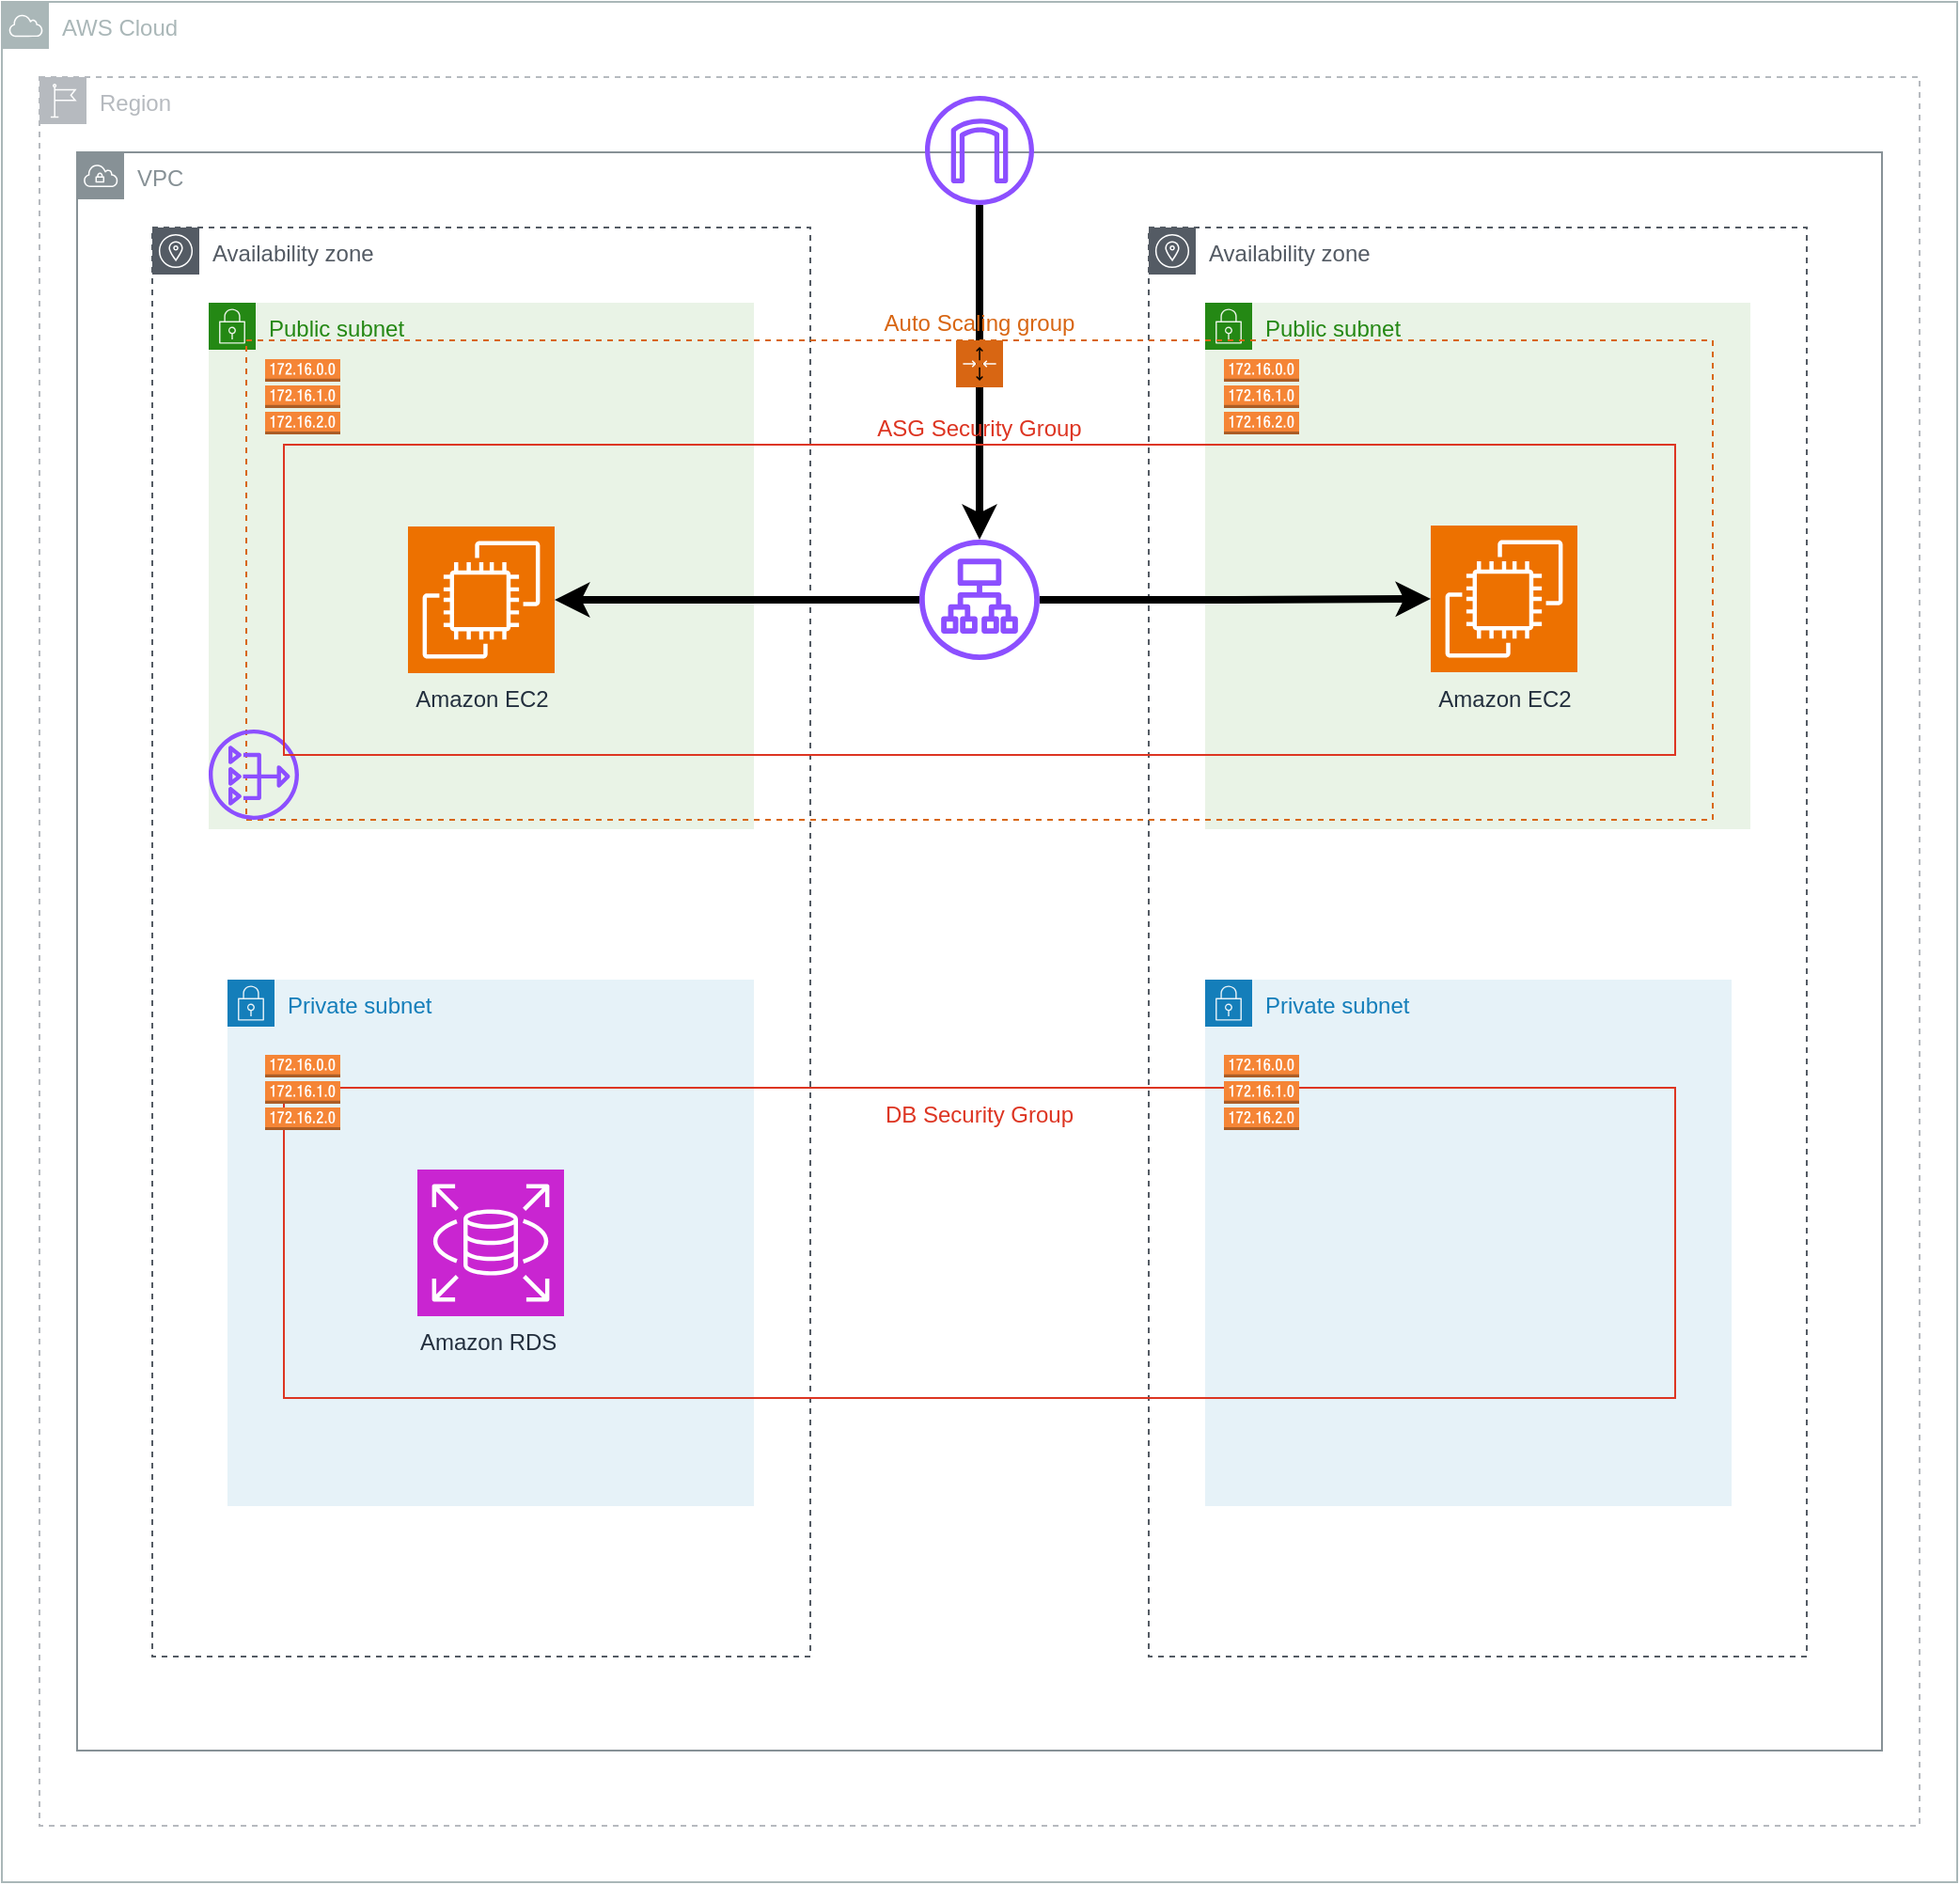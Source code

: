 <mxfile version="22.0.8" type="github">
  <diagram name="Page-1" id="rE8sVuk-iRvd7-aMRYFy">
    <mxGraphModel dx="2440" dy="1362" grid="1" gridSize="10" guides="1" tooltips="1" connect="1" arrows="1" fold="1" page="0" pageScale="1" pageWidth="827" pageHeight="1169" math="0" shadow="0">
      <root>
        <mxCell id="0" />
        <mxCell id="1" parent="0" />
        <mxCell id="12xtptjol5NvTHZO246h-39" value="" style="group;strokeWidth=4;" vertex="1" connectable="0" parent="1">
          <mxGeometry x="210" y="90" width="1030" height="1000" as="geometry" />
        </mxCell>
        <mxCell id="12xtptjol5NvTHZO246h-2" value="AWS Cloud" style="sketch=0;outlineConnect=0;gradientColor=none;html=1;whiteSpace=wrap;fontSize=12;fontStyle=0;shape=mxgraph.aws4.group;grIcon=mxgraph.aws4.group_aws_cloud;strokeColor=#AAB7B8;fillColor=none;verticalAlign=top;align=left;spacingLeft=30;fontColor=#AAB7B8;dashed=0;" vertex="1" parent="12xtptjol5NvTHZO246h-39">
          <mxGeometry x="-10" width="1040" height="1000" as="geometry" />
        </mxCell>
        <mxCell id="12xtptjol5NvTHZO246h-4" value="Availability zone" style="sketch=0;outlineConnect=0;gradientColor=none;html=1;whiteSpace=wrap;fontSize=12;fontStyle=0;shape=mxgraph.aws4.group;grIcon=mxgraph.aws4.group_availability_zone;strokeColor=#545B64;fillColor=none;verticalAlign=top;align=left;spacingLeft=30;fontColor=#545B64;dashed=1;" vertex="1" parent="12xtptjol5NvTHZO246h-39">
          <mxGeometry x="70" y="120" width="350" height="760" as="geometry" />
        </mxCell>
        <mxCell id="12xtptjol5NvTHZO246h-3" value="VPC" style="sketch=0;outlineConnect=0;gradientColor=none;html=1;whiteSpace=wrap;fontSize=12;fontStyle=0;shape=mxgraph.aws4.group;grIcon=mxgraph.aws4.group_vpc;strokeColor=#879196;fillColor=none;verticalAlign=top;align=left;spacingLeft=30;fontColor=#879196;dashed=0;" vertex="1" parent="12xtptjol5NvTHZO246h-39">
          <mxGeometry x="30" y="80" width="960" height="850" as="geometry" />
        </mxCell>
        <mxCell id="12xtptjol5NvTHZO246h-5" value="Availability zone" style="sketch=0;outlineConnect=0;gradientColor=none;html=1;whiteSpace=wrap;fontSize=12;fontStyle=0;shape=mxgraph.aws4.group;grIcon=mxgraph.aws4.group_availability_zone;strokeColor=#545B64;fillColor=none;verticalAlign=top;align=left;spacingLeft=30;fontColor=#545B64;dashed=1;" vertex="1" parent="12xtptjol5NvTHZO246h-39">
          <mxGeometry x="600" y="120" width="350" height="760" as="geometry" />
        </mxCell>
        <mxCell id="12xtptjol5NvTHZO246h-12" value="Public subnet" style="points=[[0,0],[0.25,0],[0.5,0],[0.75,0],[1,0],[1,0.25],[1,0.5],[1,0.75],[1,1],[0.75,1],[0.5,1],[0.25,1],[0,1],[0,0.75],[0,0.5],[0,0.25]];outlineConnect=0;gradientColor=none;html=1;whiteSpace=wrap;fontSize=12;fontStyle=0;container=1;pointerEvents=0;collapsible=0;recursiveResize=0;shape=mxgraph.aws4.group;grIcon=mxgraph.aws4.group_security_group;grStroke=0;strokeColor=#248814;fillColor=#E9F3E6;verticalAlign=top;align=left;spacingLeft=30;fontColor=#248814;dashed=0;" vertex="1" parent="12xtptjol5NvTHZO246h-39">
          <mxGeometry x="100" y="160" width="290" height="280" as="geometry" />
        </mxCell>
        <mxCell id="12xtptjol5NvTHZO246h-13" value="Public subnet" style="points=[[0,0],[0.25,0],[0.5,0],[0.75,0],[1,0],[1,0.25],[1,0.5],[1,0.75],[1,1],[0.75,1],[0.5,1],[0.25,1],[0,1],[0,0.75],[0,0.5],[0,0.25]];outlineConnect=0;gradientColor=none;html=1;whiteSpace=wrap;fontSize=12;fontStyle=0;container=1;pointerEvents=0;collapsible=0;recursiveResize=0;shape=mxgraph.aws4.group;grIcon=mxgraph.aws4.group_security_group;grStroke=0;strokeColor=#248814;fillColor=#E9F3E6;verticalAlign=top;align=left;spacingLeft=30;fontColor=#248814;dashed=0;" vertex="1" parent="12xtptjol5NvTHZO246h-39">
          <mxGeometry x="630" y="160" width="290" height="280" as="geometry" />
        </mxCell>
        <mxCell id="12xtptjol5NvTHZO246h-16" value="Private subnet" style="points=[[0,0],[0.25,0],[0.5,0],[0.75,0],[1,0],[1,0.25],[1,0.5],[1,0.75],[1,1],[0.75,1],[0.5,1],[0.25,1],[0,1],[0,0.75],[0,0.5],[0,0.25]];outlineConnect=0;gradientColor=none;html=1;whiteSpace=wrap;fontSize=12;fontStyle=0;container=1;pointerEvents=0;collapsible=0;recursiveResize=0;shape=mxgraph.aws4.group;grIcon=mxgraph.aws4.group_security_group;grStroke=0;strokeColor=#147EBA;fillColor=#E6F2F8;verticalAlign=top;align=left;spacingLeft=30;fontColor=#147EBA;dashed=0;" vertex="1" parent="12xtptjol5NvTHZO246h-39">
          <mxGeometry x="110" y="520" width="280" height="280" as="geometry" />
        </mxCell>
        <mxCell id="12xtptjol5NvTHZO246h-17" value="Private subnet" style="points=[[0,0],[0.25,0],[0.5,0],[0.75,0],[1,0],[1,0.25],[1,0.5],[1,0.75],[1,1],[0.75,1],[0.5,1],[0.25,1],[0,1],[0,0.75],[0,0.5],[0,0.25]];outlineConnect=0;gradientColor=none;html=1;whiteSpace=wrap;fontSize=12;fontStyle=0;container=1;pointerEvents=0;collapsible=0;recursiveResize=0;shape=mxgraph.aws4.group;grIcon=mxgraph.aws4.group_security_group;grStroke=0;strokeColor=#147EBA;fillColor=#E6F2F8;verticalAlign=top;align=left;spacingLeft=30;fontColor=#147EBA;dashed=0;" vertex="1" parent="12xtptjol5NvTHZO246h-39">
          <mxGeometry x="630" y="520" width="280" height="280" as="geometry" />
        </mxCell>
        <mxCell id="12xtptjol5NvTHZO246h-41" value="Region" style="sketch=0;outlineConnect=0;gradientColor=none;html=1;whiteSpace=wrap;fontSize=12;fontStyle=0;shape=mxgraph.aws4.group;grIcon=mxgraph.aws4.group_region;strokeColor=#B6BABF;fillColor=none;verticalAlign=top;align=left;spacingLeft=30;fontColor=#B6BABF;dashed=1;" vertex="1" parent="12xtptjol5NvTHZO246h-39">
          <mxGeometry x="10" y="40" width="1000" height="930" as="geometry" />
        </mxCell>
        <mxCell id="12xtptjol5NvTHZO246h-55" style="edgeStyle=orthogonalEdgeStyle;rounded=0;orthogonalLoop=1;jettySize=auto;html=1;strokeWidth=4;" edge="1" parent="12xtptjol5NvTHZO246h-39" source="12xtptjol5NvTHZO246h-42" target="12xtptjol5NvTHZO246h-43">
          <mxGeometry relative="1" as="geometry" />
        </mxCell>
        <mxCell id="12xtptjol5NvTHZO246h-42" value="" style="sketch=0;outlineConnect=0;fontColor=#232F3E;gradientColor=none;fillColor=#8C4FFF;strokeColor=none;dashed=0;verticalLabelPosition=bottom;verticalAlign=top;align=center;html=1;fontSize=12;fontStyle=0;aspect=fixed;pointerEvents=1;shape=mxgraph.aws4.internet_gateway;" vertex="1" parent="12xtptjol5NvTHZO246h-39">
          <mxGeometry x="481" y="50" width="58" height="58" as="geometry" />
        </mxCell>
        <mxCell id="12xtptjol5NvTHZO246h-44" value="Auto Scaling group" style="points=[[0,0],[0.25,0],[0.5,0],[0.75,0],[1,0],[1,0.25],[1,0.5],[1,0.75],[1,1],[0.75,1],[0.5,1],[0.25,1],[0,1],[0,0.75],[0,0.5],[0,0.25]];outlineConnect=0;gradientColor=none;html=1;whiteSpace=wrap;fontSize=12;fontStyle=0;container=1;pointerEvents=0;collapsible=0;recursiveResize=0;shape=mxgraph.aws4.groupCenter;grIcon=mxgraph.aws4.group_auto_scaling_group;grStroke=1;strokeColor=#D86613;fillColor=none;verticalAlign=bottom;align=center;fontColor=#D86613;dashed=1;spacingTop=25;labelPosition=center;verticalLabelPosition=top;" vertex="1" parent="12xtptjol5NvTHZO246h-39">
          <mxGeometry x="120" y="180" width="780" height="255" as="geometry" />
        </mxCell>
        <mxCell id="12xtptjol5NvTHZO246h-47" value="Amazon EC2" style="sketch=0;points=[[0,0,0],[0.25,0,0],[0.5,0,0],[0.75,0,0],[1,0,0],[0,1,0],[0.25,1,0],[0.5,1,0],[0.75,1,0],[1,1,0],[0,0.25,0],[0,0.5,0],[0,0.75,0],[1,0.25,0],[1,0.5,0],[1,0.75,0]];outlineConnect=0;fontColor=#232F3E;fillColor=#ED7100;strokeColor=#ffffff;dashed=0;verticalLabelPosition=bottom;verticalAlign=top;align=center;html=1;fontSize=12;fontStyle=0;aspect=fixed;shape=mxgraph.aws4.resourceIcon;resIcon=mxgraph.aws4.ec2;" vertex="1" parent="12xtptjol5NvTHZO246h-44">
          <mxGeometry x="86" y="99" width="78" height="78" as="geometry" />
        </mxCell>
        <mxCell id="12xtptjol5NvTHZO246h-48" value="Amazon EC2" style="sketch=0;points=[[0,0,0],[0.25,0,0],[0.5,0,0],[0.75,0,0],[1,0,0],[0,1,0],[0.25,1,0],[0.5,1,0],[0.75,1,0],[1,1,0],[0,0.25,0],[0,0.5,0],[0,0.75,0],[1,0.25,0],[1,0.5,0],[1,0.75,0]];outlineConnect=0;fontColor=#232F3E;fillColor=#ED7100;strokeColor=#ffffff;dashed=0;verticalLabelPosition=bottom;verticalAlign=top;align=center;html=1;fontSize=12;fontStyle=0;aspect=fixed;shape=mxgraph.aws4.resourceIcon;resIcon=mxgraph.aws4.ec2;" vertex="1" parent="12xtptjol5NvTHZO246h-44">
          <mxGeometry x="630" y="98.5" width="78" height="78" as="geometry" />
        </mxCell>
        <mxCell id="12xtptjol5NvTHZO246h-52" value="" style="sketch=0;outlineConnect=0;fontColor=#232F3E;gradientColor=none;fillColor=#8C4FFF;strokeColor=none;dashed=0;verticalLabelPosition=bottom;verticalAlign=top;align=center;html=1;fontSize=12;fontStyle=0;aspect=fixed;pointerEvents=1;shape=mxgraph.aws4.nat_gateway;" vertex="1" parent="12xtptjol5NvTHZO246h-44">
          <mxGeometry x="-20" y="207" width="48" height="48" as="geometry" />
        </mxCell>
        <mxCell id="12xtptjol5NvTHZO246h-49" value="DB Security Group" style="fillColor=none;strokeColor=#DD3522;verticalAlign=top;fontStyle=0;fontColor=#DD3522;whiteSpace=wrap;html=1;" vertex="1" parent="12xtptjol5NvTHZO246h-39">
          <mxGeometry x="140" y="577.5" width="740" height="165" as="geometry" />
        </mxCell>
        <mxCell id="12xtptjol5NvTHZO246h-50" value="Amazon RDS&amp;nbsp;" style="sketch=0;points=[[0,0,0],[0.25,0,0],[0.5,0,0],[0.75,0,0],[1,0,0],[0,1,0],[0.25,1,0],[0.5,1,0],[0.75,1,0],[1,1,0],[0,0.25,0],[0,0.5,0],[0,0.75,0],[1,0.25,0],[1,0.5,0],[1,0.75,0]];outlineConnect=0;fontColor=#232F3E;fillColor=#C925D1;strokeColor=#ffffff;dashed=0;verticalLabelPosition=bottom;verticalAlign=top;align=center;html=1;fontSize=12;fontStyle=0;aspect=fixed;shape=mxgraph.aws4.resourceIcon;resIcon=mxgraph.aws4.rds;" vertex="1" parent="12xtptjol5NvTHZO246h-39">
          <mxGeometry x="211" y="621" width="78" height="78" as="geometry" />
        </mxCell>
        <mxCell id="12xtptjol5NvTHZO246h-58" style="edgeStyle=orthogonalEdgeStyle;rounded=0;orthogonalLoop=1;jettySize=auto;html=1;strokeWidth=4;" edge="1" parent="12xtptjol5NvTHZO246h-39" source="12xtptjol5NvTHZO246h-43" target="12xtptjol5NvTHZO246h-47">
          <mxGeometry relative="1" as="geometry" />
        </mxCell>
        <mxCell id="12xtptjol5NvTHZO246h-59" style="edgeStyle=orthogonalEdgeStyle;rounded=0;orthogonalLoop=1;jettySize=auto;html=1;strokeWidth=4;" edge="1" parent="12xtptjol5NvTHZO246h-39" source="12xtptjol5NvTHZO246h-43" target="12xtptjol5NvTHZO246h-48">
          <mxGeometry relative="1" as="geometry" />
        </mxCell>
        <mxCell id="12xtptjol5NvTHZO246h-43" value="" style="sketch=0;outlineConnect=0;fontColor=#232F3E;gradientColor=none;fillColor=#8C4FFF;strokeColor=none;dashed=0;verticalLabelPosition=bottom;verticalAlign=top;align=center;html=1;fontSize=12;fontStyle=0;aspect=fixed;pointerEvents=1;shape=mxgraph.aws4.application_load_balancer;" vertex="1" parent="12xtptjol5NvTHZO246h-39">
          <mxGeometry x="478" y="286" width="64" height="64" as="geometry" />
        </mxCell>
        <mxCell id="12xtptjol5NvTHZO246h-46" value="ASG Security Group&lt;br&gt;" style="fillColor=none;strokeColor=#DD3522;verticalAlign=bottom;fontStyle=0;fontColor=#DD3522;whiteSpace=wrap;html=1;labelPosition=center;verticalLabelPosition=top;align=center;" vertex="1" parent="12xtptjol5NvTHZO246h-39">
          <mxGeometry x="140" y="235.5" width="740" height="165" as="geometry" />
        </mxCell>
        <mxCell id="12xtptjol5NvTHZO246h-60" value="" style="outlineConnect=0;dashed=0;verticalLabelPosition=bottom;verticalAlign=top;align=center;html=1;shape=mxgraph.aws3.route_table;fillColor=#F58536;gradientColor=none;" vertex="1" parent="12xtptjol5NvTHZO246h-39">
          <mxGeometry x="130" y="190" width="40" height="40" as="geometry" />
        </mxCell>
        <mxCell id="12xtptjol5NvTHZO246h-61" value="" style="outlineConnect=0;dashed=0;verticalLabelPosition=bottom;verticalAlign=top;align=center;html=1;shape=mxgraph.aws3.route_table;fillColor=#F58536;gradientColor=none;" vertex="1" parent="12xtptjol5NvTHZO246h-39">
          <mxGeometry x="640" y="190" width="40" height="40" as="geometry" />
        </mxCell>
        <mxCell id="12xtptjol5NvTHZO246h-62" value="" style="outlineConnect=0;dashed=0;verticalLabelPosition=bottom;verticalAlign=top;align=center;html=1;shape=mxgraph.aws3.route_table;fillColor=#F58536;gradientColor=none;" vertex="1" parent="12xtptjol5NvTHZO246h-39">
          <mxGeometry x="130" y="560" width="40" height="40" as="geometry" />
        </mxCell>
        <mxCell id="12xtptjol5NvTHZO246h-63" value="" style="outlineConnect=0;dashed=0;verticalLabelPosition=bottom;verticalAlign=top;align=center;html=1;shape=mxgraph.aws3.route_table;fillColor=#F58536;gradientColor=none;" vertex="1" parent="12xtptjol5NvTHZO246h-39">
          <mxGeometry x="640" y="560" width="40" height="40" as="geometry" />
        </mxCell>
      </root>
    </mxGraphModel>
  </diagram>
</mxfile>
